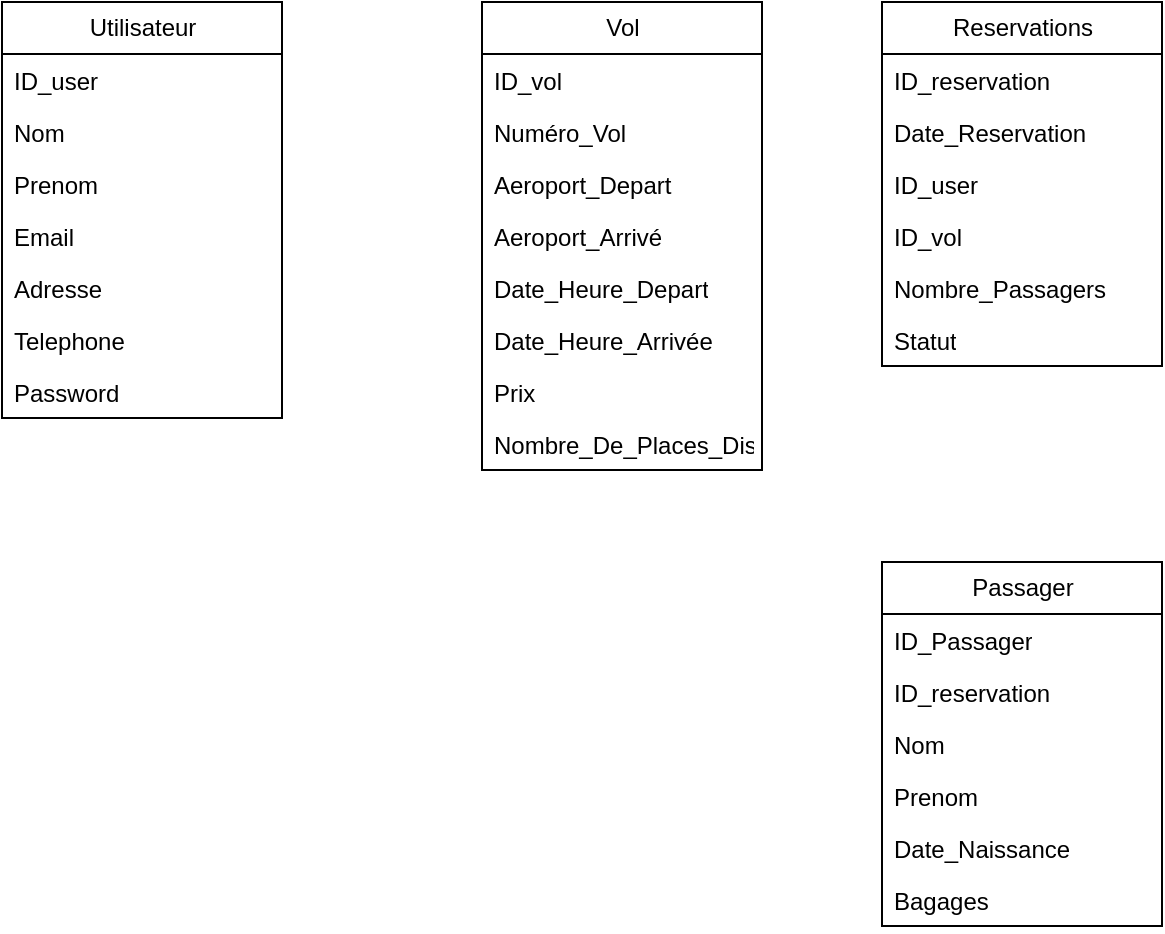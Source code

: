 <mxfile>
    <diagram id="Yz_EynQUVSp3QQwZoXLM" name="Page-1">
        <mxGraphModel dx="756" dy="593" grid="1" gridSize="10" guides="1" tooltips="1" connect="1" arrows="1" fold="1" page="1" pageScale="1" pageWidth="850" pageHeight="1100" math="0" shadow="0">
            <root>
                <mxCell id="0"/>
                <mxCell id="1" parent="0"/>
                <mxCell id="2" value="Utilisateur" style="swimlane;fontStyle=0;childLayout=stackLayout;horizontal=1;startSize=26;fillColor=none;horizontalStack=0;resizeParent=1;resizeParentMax=0;resizeLast=0;collapsible=1;marginBottom=0;html=1;" vertex="1" parent="1">
                    <mxGeometry y="520" width="140" height="208" as="geometry"/>
                </mxCell>
                <mxCell id="3" value="ID_user" style="text;strokeColor=none;fillColor=none;align=left;verticalAlign=top;spacingLeft=4;spacingRight=4;overflow=hidden;rotatable=0;points=[[0,0.5],[1,0.5]];portConstraint=eastwest;whiteSpace=wrap;html=1;" vertex="1" parent="2">
                    <mxGeometry y="26" width="140" height="26" as="geometry"/>
                </mxCell>
                <mxCell id="4" value="Nom" style="text;strokeColor=none;fillColor=none;align=left;verticalAlign=top;spacingLeft=4;spacingRight=4;overflow=hidden;rotatable=0;points=[[0,0.5],[1,0.5]];portConstraint=eastwest;whiteSpace=wrap;html=1;" vertex="1" parent="2">
                    <mxGeometry y="52" width="140" height="26" as="geometry"/>
                </mxCell>
                <mxCell id="5" value="Prenom" style="text;strokeColor=none;fillColor=none;align=left;verticalAlign=top;spacingLeft=4;spacingRight=4;overflow=hidden;rotatable=0;points=[[0,0.5],[1,0.5]];portConstraint=eastwest;whiteSpace=wrap;html=1;" vertex="1" parent="2">
                    <mxGeometry y="78" width="140" height="26" as="geometry"/>
                </mxCell>
                <mxCell id="9" value="Email" style="text;strokeColor=none;fillColor=none;align=left;verticalAlign=top;spacingLeft=4;spacingRight=4;overflow=hidden;rotatable=0;points=[[0,0.5],[1,0.5]];portConstraint=eastwest;whiteSpace=wrap;html=1;" vertex="1" parent="2">
                    <mxGeometry y="104" width="140" height="26" as="geometry"/>
                </mxCell>
                <mxCell id="8" value="Adresse" style="text;strokeColor=none;fillColor=none;align=left;verticalAlign=top;spacingLeft=4;spacingRight=4;overflow=hidden;rotatable=0;points=[[0,0.5],[1,0.5]];portConstraint=eastwest;whiteSpace=wrap;html=1;" vertex="1" parent="2">
                    <mxGeometry y="130" width="140" height="26" as="geometry"/>
                </mxCell>
                <mxCell id="7" value="Telephone" style="text;strokeColor=none;fillColor=none;align=left;verticalAlign=top;spacingLeft=4;spacingRight=4;overflow=hidden;rotatable=0;points=[[0,0.5],[1,0.5]];portConstraint=eastwest;whiteSpace=wrap;html=1;" vertex="1" parent="2">
                    <mxGeometry y="156" width="140" height="26" as="geometry"/>
                </mxCell>
                <mxCell id="6" value="Password" style="text;strokeColor=none;fillColor=none;align=left;verticalAlign=top;spacingLeft=4;spacingRight=4;overflow=hidden;rotatable=0;points=[[0,0.5],[1,0.5]];portConstraint=eastwest;whiteSpace=wrap;html=1;" vertex="1" parent="2">
                    <mxGeometry y="182" width="140" height="26" as="geometry"/>
                </mxCell>
                <mxCell id="10" value="Vol" style="swimlane;fontStyle=0;childLayout=stackLayout;horizontal=1;startSize=26;fillColor=none;horizontalStack=0;resizeParent=1;resizeParentMax=0;resizeLast=0;collapsible=1;marginBottom=0;html=1;" vertex="1" parent="1">
                    <mxGeometry x="240" y="520" width="140" height="234" as="geometry"/>
                </mxCell>
                <mxCell id="11" value="ID_vol" style="text;strokeColor=none;fillColor=none;align=left;verticalAlign=top;spacingLeft=4;spacingRight=4;overflow=hidden;rotatable=0;points=[[0,0.5],[1,0.5]];portConstraint=eastwest;whiteSpace=wrap;html=1;" vertex="1" parent="10">
                    <mxGeometry y="26" width="140" height="26" as="geometry"/>
                </mxCell>
                <mxCell id="12" value="Numéro_Vol" style="text;strokeColor=none;fillColor=none;align=left;verticalAlign=top;spacingLeft=4;spacingRight=4;overflow=hidden;rotatable=0;points=[[0,0.5],[1,0.5]];portConstraint=eastwest;whiteSpace=wrap;html=1;" vertex="1" parent="10">
                    <mxGeometry y="52" width="140" height="26" as="geometry"/>
                </mxCell>
                <mxCell id="13" value="Aeroport_Depart" style="text;strokeColor=none;fillColor=none;align=left;verticalAlign=top;spacingLeft=4;spacingRight=4;overflow=hidden;rotatable=0;points=[[0,0.5],[1,0.5]];portConstraint=eastwest;whiteSpace=wrap;html=1;" vertex="1" parent="10">
                    <mxGeometry y="78" width="140" height="26" as="geometry"/>
                </mxCell>
                <mxCell id="14" value="Aeroport_Arrivé" style="text;strokeColor=none;fillColor=none;align=left;verticalAlign=top;spacingLeft=4;spacingRight=4;overflow=hidden;rotatable=0;points=[[0,0.5],[1,0.5]];portConstraint=eastwest;whiteSpace=wrap;html=1;" vertex="1" parent="10">
                    <mxGeometry y="104" width="140" height="26" as="geometry"/>
                </mxCell>
                <mxCell id="15" value="Date_Heure_Depart" style="text;strokeColor=none;fillColor=none;align=left;verticalAlign=top;spacingLeft=4;spacingRight=4;overflow=hidden;rotatable=0;points=[[0,0.5],[1,0.5]];portConstraint=eastwest;whiteSpace=wrap;html=1;" vertex="1" parent="10">
                    <mxGeometry y="130" width="140" height="26" as="geometry"/>
                </mxCell>
                <mxCell id="16" value="Date_Heure_Arrivée" style="text;strokeColor=none;fillColor=none;align=left;verticalAlign=top;spacingLeft=4;spacingRight=4;overflow=hidden;rotatable=0;points=[[0,0.5],[1,0.5]];portConstraint=eastwest;whiteSpace=wrap;html=1;" vertex="1" parent="10">
                    <mxGeometry y="156" width="140" height="26" as="geometry"/>
                </mxCell>
                <mxCell id="17" value="Prix" style="text;strokeColor=none;fillColor=none;align=left;verticalAlign=top;spacingLeft=4;spacingRight=4;overflow=hidden;rotatable=0;points=[[0,0.5],[1,0.5]];portConstraint=eastwest;whiteSpace=wrap;html=1;" vertex="1" parent="10">
                    <mxGeometry y="182" width="140" height="26" as="geometry"/>
                </mxCell>
                <mxCell id="18" value="Nombre_De_Places_Disponible" style="text;strokeColor=none;fillColor=none;align=left;verticalAlign=top;spacingLeft=4;spacingRight=4;overflow=hidden;rotatable=0;points=[[0,0.5],[1,0.5]];portConstraint=eastwest;whiteSpace=wrap;html=1;" vertex="1" parent="10">
                    <mxGeometry y="208" width="140" height="26" as="geometry"/>
                </mxCell>
                <mxCell id="19" value="Reservations" style="swimlane;fontStyle=0;childLayout=stackLayout;horizontal=1;startSize=26;fillColor=none;horizontalStack=0;resizeParent=1;resizeParentMax=0;resizeLast=0;collapsible=1;marginBottom=0;html=1;" vertex="1" parent="1">
                    <mxGeometry x="440" y="520" width="140" height="182" as="geometry"/>
                </mxCell>
                <mxCell id="20" value="ID_reservation" style="text;strokeColor=none;fillColor=none;align=left;verticalAlign=top;spacingLeft=4;spacingRight=4;overflow=hidden;rotatable=0;points=[[0,0.5],[1,0.5]];portConstraint=eastwest;whiteSpace=wrap;html=1;" vertex="1" parent="19">
                    <mxGeometry y="26" width="140" height="26" as="geometry"/>
                </mxCell>
                <mxCell id="21" value="Date_Reservation" style="text;strokeColor=none;fillColor=none;align=left;verticalAlign=top;spacingLeft=4;spacingRight=4;overflow=hidden;rotatable=0;points=[[0,0.5],[1,0.5]];portConstraint=eastwest;whiteSpace=wrap;html=1;" vertex="1" parent="19">
                    <mxGeometry y="52" width="140" height="26" as="geometry"/>
                </mxCell>
                <mxCell id="22" value="ID_user" style="text;strokeColor=none;fillColor=none;align=left;verticalAlign=top;spacingLeft=4;spacingRight=4;overflow=hidden;rotatable=0;points=[[0,0.5],[1,0.5]];portConstraint=eastwest;whiteSpace=wrap;html=1;" vertex="1" parent="19">
                    <mxGeometry y="78" width="140" height="26" as="geometry"/>
                </mxCell>
                <mxCell id="23" value="ID_vol" style="text;strokeColor=none;fillColor=none;align=left;verticalAlign=top;spacingLeft=4;spacingRight=4;overflow=hidden;rotatable=0;points=[[0,0.5],[1,0.5]];portConstraint=eastwest;whiteSpace=wrap;html=1;" vertex="1" parent="19">
                    <mxGeometry y="104" width="140" height="26" as="geometry"/>
                </mxCell>
                <mxCell id="24" value="Nombre_Passagers" style="text;strokeColor=none;fillColor=none;align=left;verticalAlign=top;spacingLeft=4;spacingRight=4;overflow=hidden;rotatable=0;points=[[0,0.5],[1,0.5]];portConstraint=eastwest;whiteSpace=wrap;html=1;" vertex="1" parent="19">
                    <mxGeometry y="130" width="140" height="26" as="geometry"/>
                </mxCell>
                <mxCell id="25" value="Statut" style="text;strokeColor=none;fillColor=none;align=left;verticalAlign=top;spacingLeft=4;spacingRight=4;overflow=hidden;rotatable=0;points=[[0,0.5],[1,0.5]];portConstraint=eastwest;whiteSpace=wrap;html=1;" vertex="1" parent="19">
                    <mxGeometry y="156" width="140" height="26" as="geometry"/>
                </mxCell>
                <mxCell id="28" value="Passager" style="swimlane;fontStyle=0;childLayout=stackLayout;horizontal=1;startSize=26;fillColor=none;horizontalStack=0;resizeParent=1;resizeParentMax=0;resizeLast=0;collapsible=1;marginBottom=0;html=1;" vertex="1" parent="1">
                    <mxGeometry x="440" y="800" width="140" height="182" as="geometry"/>
                </mxCell>
                <mxCell id="29" value="ID_Passager" style="text;strokeColor=none;fillColor=none;align=left;verticalAlign=top;spacingLeft=4;spacingRight=4;overflow=hidden;rotatable=0;points=[[0,0.5],[1,0.5]];portConstraint=eastwest;whiteSpace=wrap;html=1;" vertex="1" parent="28">
                    <mxGeometry y="26" width="140" height="26" as="geometry"/>
                </mxCell>
                <mxCell id="30" value="ID_reservation" style="text;strokeColor=none;fillColor=none;align=left;verticalAlign=top;spacingLeft=4;spacingRight=4;overflow=hidden;rotatable=0;points=[[0,0.5],[1,0.5]];portConstraint=eastwest;whiteSpace=wrap;html=1;" vertex="1" parent="28">
                    <mxGeometry y="52" width="140" height="26" as="geometry"/>
                </mxCell>
                <mxCell id="31" value="Nom" style="text;strokeColor=none;fillColor=none;align=left;verticalAlign=top;spacingLeft=4;spacingRight=4;overflow=hidden;rotatable=0;points=[[0,0.5],[1,0.5]];portConstraint=eastwest;whiteSpace=wrap;html=1;" vertex="1" parent="28">
                    <mxGeometry y="78" width="140" height="26" as="geometry"/>
                </mxCell>
                <mxCell id="32" value="Prenom" style="text;strokeColor=none;fillColor=none;align=left;verticalAlign=top;spacingLeft=4;spacingRight=4;overflow=hidden;rotatable=0;points=[[0,0.5],[1,0.5]];portConstraint=eastwest;whiteSpace=wrap;html=1;" vertex="1" parent="28">
                    <mxGeometry y="104" width="140" height="26" as="geometry"/>
                </mxCell>
                <mxCell id="33" value="Date_Naissance" style="text;strokeColor=none;fillColor=none;align=left;verticalAlign=top;spacingLeft=4;spacingRight=4;overflow=hidden;rotatable=0;points=[[0,0.5],[1,0.5]];portConstraint=eastwest;whiteSpace=wrap;html=1;" vertex="1" parent="28">
                    <mxGeometry y="130" width="140" height="26" as="geometry"/>
                </mxCell>
                <mxCell id="34" value="Bagages" style="text;strokeColor=none;fillColor=none;align=left;verticalAlign=top;spacingLeft=4;spacingRight=4;overflow=hidden;rotatable=0;points=[[0,0.5],[1,0.5]];portConstraint=eastwest;whiteSpace=wrap;html=1;" vertex="1" parent="28">
                    <mxGeometry y="156" width="140" height="26" as="geometry"/>
                </mxCell>
            </root>
        </mxGraphModel>
    </diagram>
</mxfile>